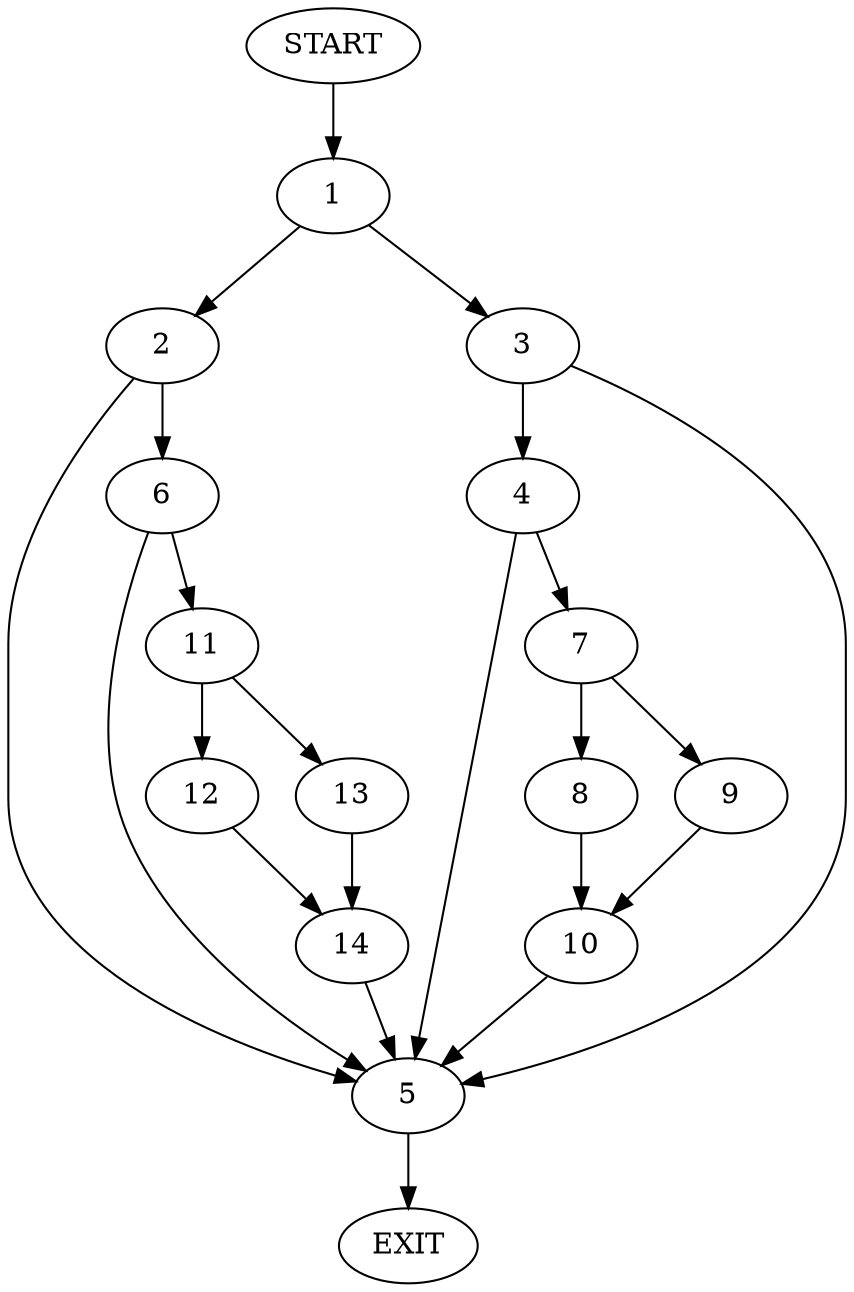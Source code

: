 digraph {
0 [label="START"];
1;
2;
3;
4;
5;
6;
7;
8;
9;
10;
11;
12;
13;
14;
15 [label="EXIT"];
0 -> 1;
1 -> 2;
1 -> 3;
3 -> 4;
3 -> 5;
2 -> 5;
2 -> 6;
4 -> 5;
4 -> 7;
5 -> 15;
7 -> 8;
7 -> 9;
8 -> 10;
9 -> 10;
10 -> 5;
6 -> 11;
6 -> 5;
11 -> 12;
11 -> 13;
13 -> 14;
12 -> 14;
14 -> 5;
}